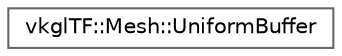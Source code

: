 digraph "Graphical Class Hierarchy"
{
 // LATEX_PDF_SIZE
  bgcolor="transparent";
  edge [fontname=Helvetica,fontsize=10,labelfontname=Helvetica,labelfontsize=10];
  node [fontname=Helvetica,fontsize=10,shape=box,height=0.2,width=0.4];
  rankdir="LR";
  Node0 [id="Node000000",label="vkglTF::Mesh::UniformBuffer",height=0.2,width=0.4,color="grey40", fillcolor="white", style="filled",URL="$structvkgl_t_f_1_1_mesh_1_1_uniform_buffer.html",tooltip=" "];
}
